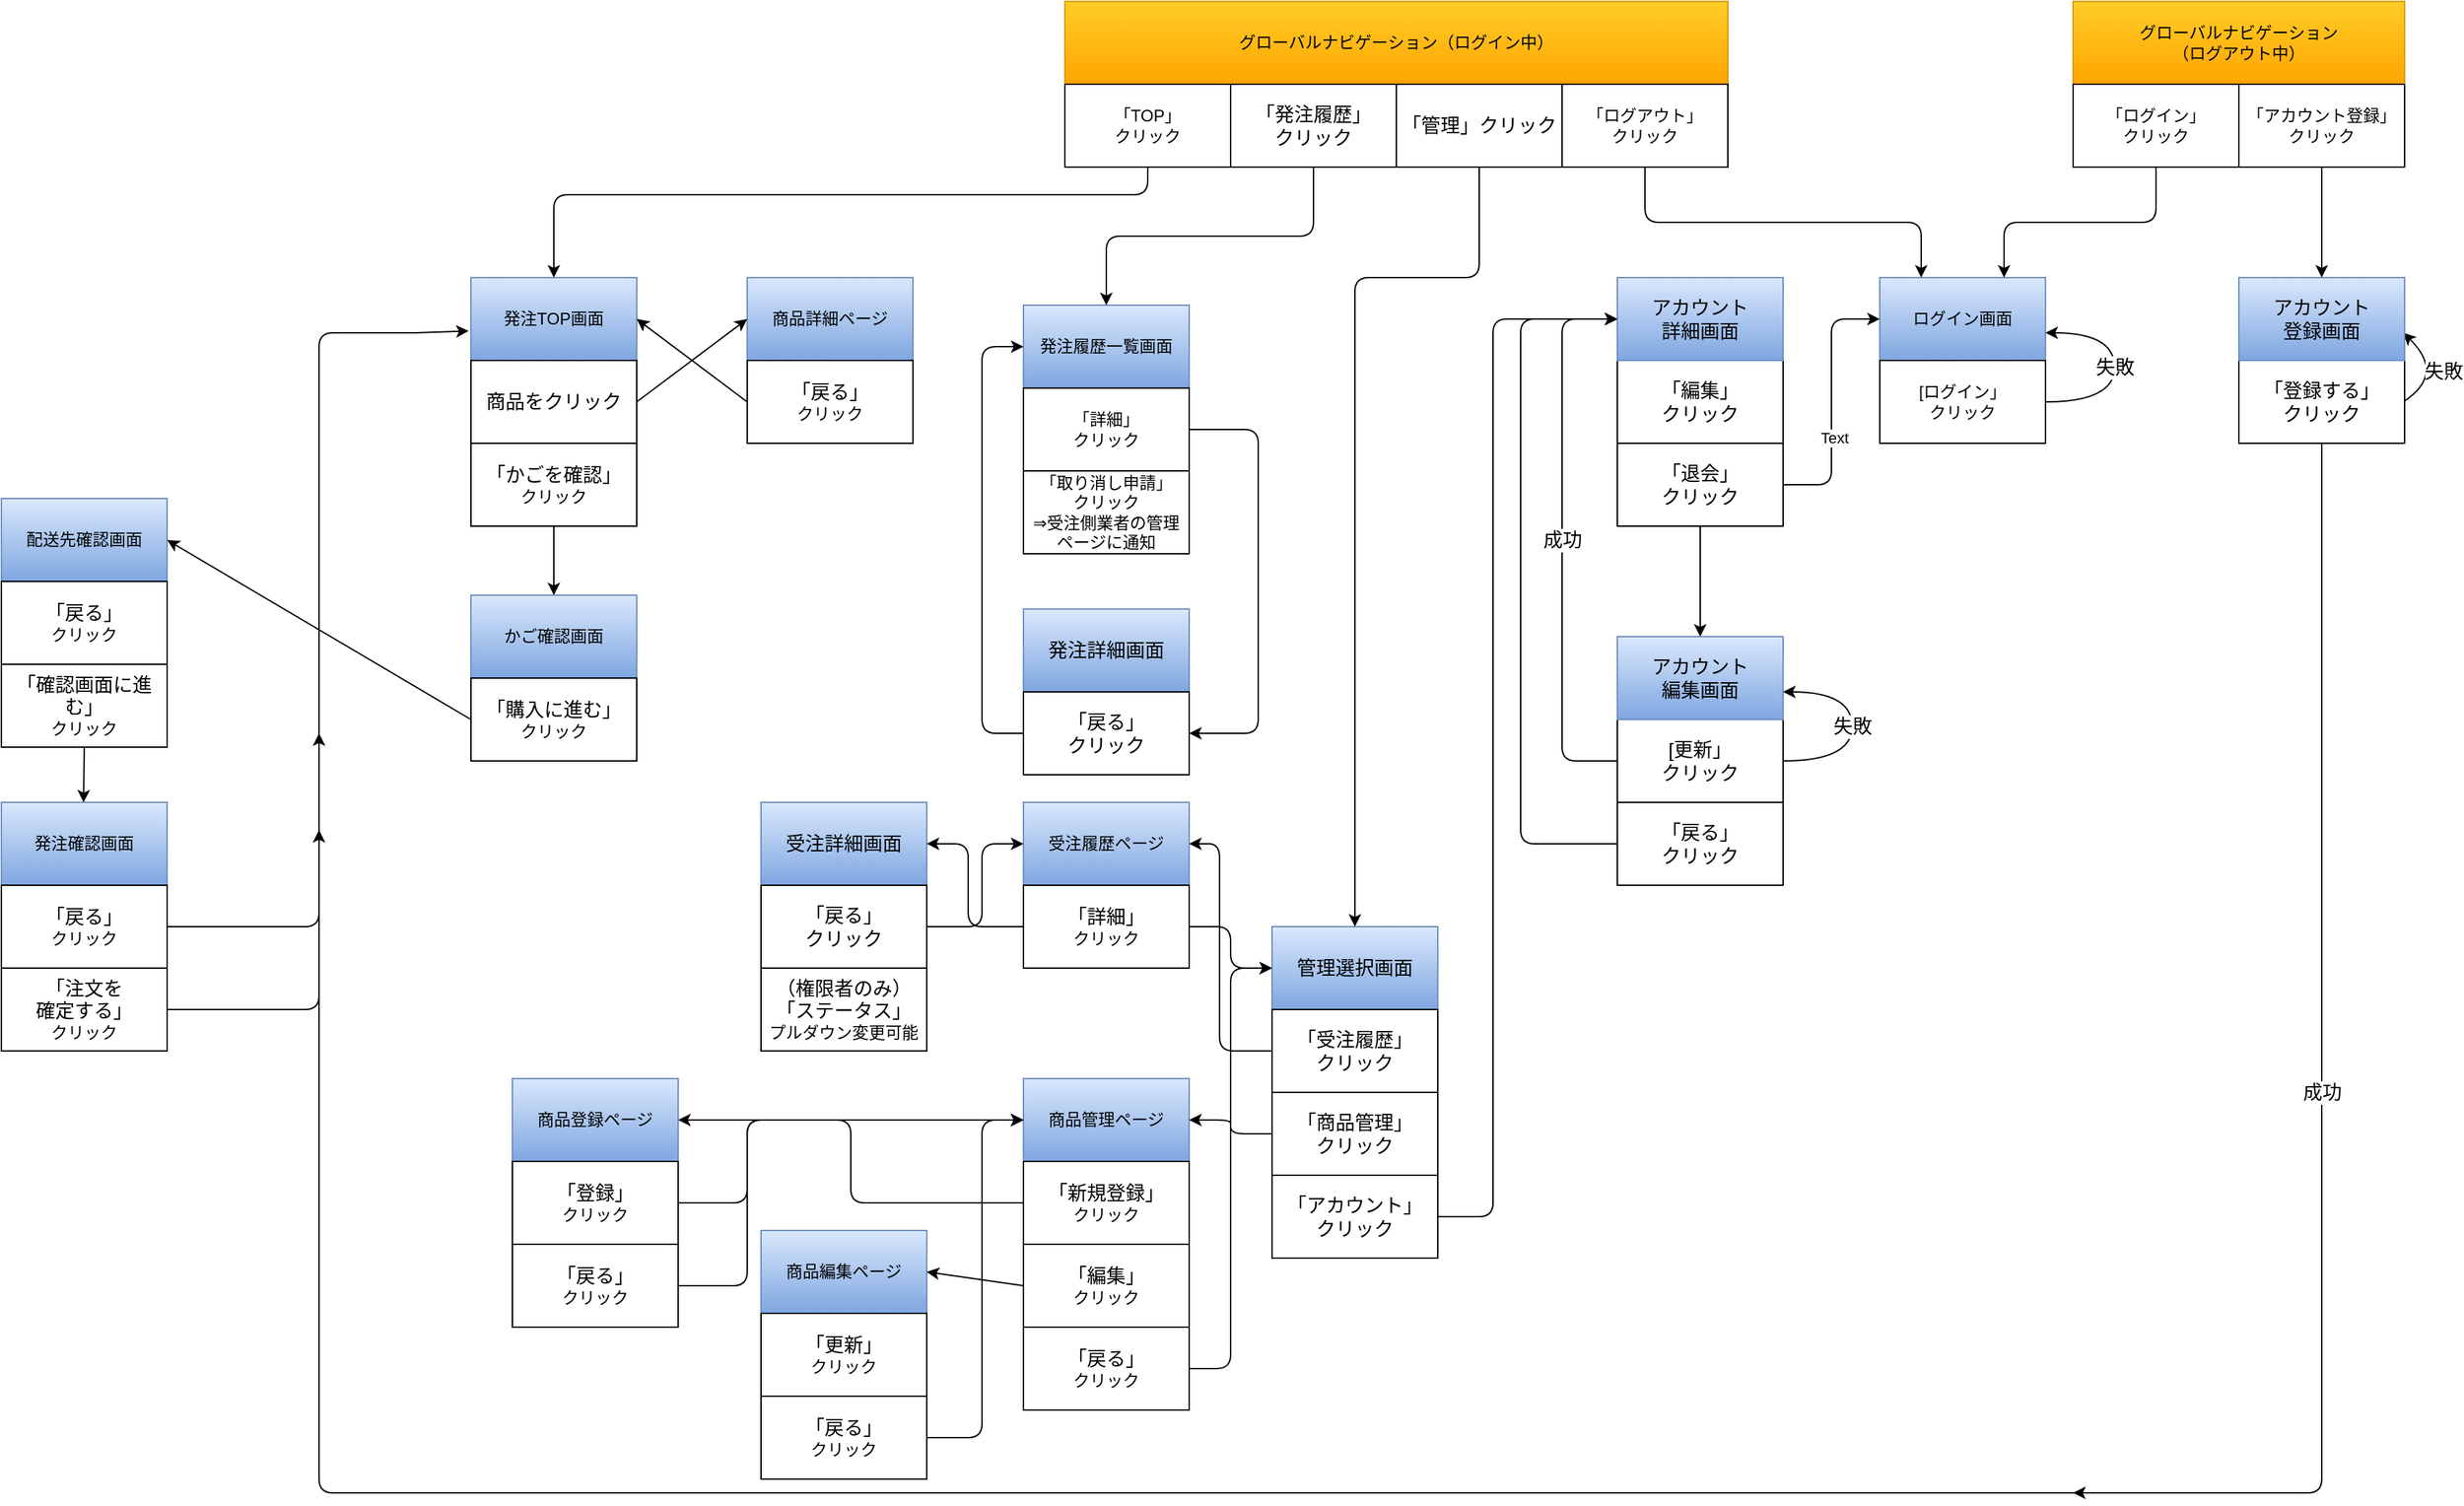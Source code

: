 <mxfile>
    <diagram id="MjmMw98HuR0RER6gY7It" name="ページ1">
        <mxGraphModel dx="1882" dy="430" grid="1" gridSize="10" guides="1" tooltips="1" connect="1" arrows="1" fold="1" page="1" pageScale="1" pageWidth="1169" pageHeight="827" background="none" math="0" shadow="0">
            <root>
                <mxCell id="0"/>
                <mxCell id="1" parent="0"/>
                <mxCell id="83" value="" style="edgeStyle=elbowEdgeStyle;elbow=horizontal;endArrow=none;html=1;fontSize=14;startArrow=none;" parent="1" edge="1">
                    <mxGeometry width="50" height="50" relative="1" as="geometry">
                        <mxPoint x="910" y="1120" as="sourcePoint"/>
                        <mxPoint x="-320" y="280" as="targetPoint"/>
                        <Array as="points">
                            <mxPoint x="-390" y="740"/>
                            <mxPoint x="-400" y="290"/>
                            <mxPoint x="-390" y="500"/>
                        </Array>
                    </mxGeometry>
                </mxCell>
                <mxCell id="2" value="グローバルナビゲーション（ログイン中）" style="rounded=0;whiteSpace=wrap;html=1;fillColor=#ffcd28;strokeColor=#d79b00;gradientColor=#ffa500;" parent="1" vertex="1">
                    <mxGeometry x="150" y="40" width="480" height="60" as="geometry"/>
                </mxCell>
                <mxCell id="3" value="「TOP」&lt;br&gt;クリック" style="rounded=0;whiteSpace=wrap;html=1;" parent="1" vertex="1">
                    <mxGeometry x="150" y="100" width="120" height="60" as="geometry"/>
                </mxCell>
                <mxCell id="6" value="「ログアウト」&lt;br&gt;クリック" style="rounded=0;whiteSpace=wrap;html=1;" parent="1" vertex="1">
                    <mxGeometry x="510" y="100" width="120" height="60" as="geometry"/>
                </mxCell>
                <mxCell id="7" value="グローバルナビゲーション&lt;br&gt;（ログアウト中）" style="rounded=0;whiteSpace=wrap;html=1;fillColor=#ffcd28;gradientColor=#ffa500;strokeColor=#d79b00;" parent="1" vertex="1">
                    <mxGeometry x="880" y="40" width="240" height="60" as="geometry"/>
                </mxCell>
                <mxCell id="8" value="「アカウント登録」&lt;br&gt;クリック" style="rounded=0;whiteSpace=wrap;html=1;" parent="1" vertex="1">
                    <mxGeometry x="1000" y="100" width="120" height="60" as="geometry"/>
                </mxCell>
                <mxCell id="9" value="「ログイン」&lt;br&gt;クリック" style="rounded=0;whiteSpace=wrap;html=1;" parent="1" vertex="1">
                    <mxGeometry x="880" y="100" width="120" height="60" as="geometry"/>
                </mxCell>
                <mxCell id="11" value="発注TOP画面" style="rounded=0;whiteSpace=wrap;html=1;fillColor=#dae8fc;gradientColor=#7ea6e0;strokeColor=#6c8ebf;" parent="1" vertex="1">
                    <mxGeometry x="-280" y="240" width="120" height="60" as="geometry"/>
                </mxCell>
                <mxCell id="12" value="&lt;span style=&quot;font-size: 14px&quot;&gt;商品をクリック&lt;/span&gt;" style="rounded=0;whiteSpace=wrap;html=1;" parent="1" vertex="1">
                    <mxGeometry x="-280" y="300" width="120" height="60" as="geometry"/>
                </mxCell>
                <mxCell id="15" value="ログイン画面" style="rounded=0;whiteSpace=wrap;html=1;fillColor=#dae8fc;gradientColor=#7ea6e0;strokeColor=#6c8ebf;" parent="1" vertex="1">
                    <mxGeometry x="740" y="240" width="120" height="60" as="geometry"/>
                </mxCell>
                <mxCell id="16" value="[ログイン」&lt;br&gt;クリック" style="rounded=0;whiteSpace=wrap;html=1;" parent="1" vertex="1">
                    <mxGeometry x="740" y="300" width="120" height="60" as="geometry"/>
                </mxCell>
                <mxCell id="18" value="" style="edgeStyle=elbowEdgeStyle;elbow=vertical;endArrow=classic;html=1;entryX=0.75;entryY=0;entryDx=0;entryDy=0;exitX=0.5;exitY=1;exitDx=0;exitDy=0;" parent="1" source="9" target="15" edge="1">
                    <mxGeometry width="50" height="50" relative="1" as="geometry">
                        <mxPoint x="780" y="390" as="sourcePoint"/>
                        <mxPoint x="830" y="340" as="targetPoint"/>
                    </mxGeometry>
                </mxCell>
                <mxCell id="21" value="" style="edgeStyle=elbowEdgeStyle;elbow=vertical;endArrow=classic;html=1;entryX=0.25;entryY=0;entryDx=0;entryDy=0;exitX=0.5;exitY=1;exitDx=0;exitDy=0;" parent="1" source="6" target="15" edge="1">
                    <mxGeometry width="50" height="50" relative="1" as="geometry">
                        <mxPoint x="780" y="390" as="sourcePoint"/>
                        <mxPoint x="830" y="340" as="targetPoint"/>
                    </mxGeometry>
                </mxCell>
                <mxCell id="22" value="&lt;font style=&quot;font-size: 14px&quot;&gt;失敗&lt;/font&gt;" style="curved=1;endArrow=classic;html=1;" parent="1" edge="1">
                    <mxGeometry width="50" height="50" relative="1" as="geometry">
                        <mxPoint x="670" y="590" as="sourcePoint"/>
                        <mxPoint x="670" y="540" as="targetPoint"/>
                        <Array as="points">
                            <mxPoint x="720" y="590"/>
                            <mxPoint x="720" y="540"/>
                            <mxPoint x="670" y="540"/>
                        </Array>
                    </mxGeometry>
                </mxCell>
                <mxCell id="24" value="&lt;font style=&quot;font-size: 14px&quot;&gt;失敗&lt;/font&gt;" style="curved=1;endArrow=classic;html=1;" parent="1" edge="1">
                    <mxGeometry width="50" height="50" relative="1" as="geometry">
                        <mxPoint x="860" y="330" as="sourcePoint"/>
                        <mxPoint x="860" y="280" as="targetPoint"/>
                        <Array as="points">
                            <mxPoint x="910" y="330"/>
                            <mxPoint x="910" y="280"/>
                            <mxPoint x="860" y="280"/>
                        </Array>
                    </mxGeometry>
                </mxCell>
                <mxCell id="25" value="&lt;font style=&quot;font-size: 14px&quot;&gt;失敗&lt;/font&gt;" style="curved=1;endArrow=classic;html=1;" parent="1" edge="1">
                    <mxGeometry width="50" height="50" relative="1" as="geometry">
                        <mxPoint x="1119" y="330" as="sourcePoint"/>
                        <mxPoint x="1119" y="280" as="targetPoint"/>
                        <Array as="points">
                            <mxPoint x="1150" y="310"/>
                            <mxPoint x="1119" y="280"/>
                        </Array>
                    </mxGeometry>
                </mxCell>
                <mxCell id="26" value="「登録する」&lt;br&gt;クリック" style="rounded=0;whiteSpace=wrap;html=1;fontSize=14;" parent="1" vertex="1">
                    <mxGeometry x="1000" y="300" width="120" height="60" as="geometry"/>
                </mxCell>
                <mxCell id="27" value="アカウント&lt;br&gt;登録画面" style="rounded=0;whiteSpace=wrap;html=1;fontSize=14;fillColor=#dae8fc;gradientColor=#7ea6e0;strokeColor=#6c8ebf;" parent="1" vertex="1">
                    <mxGeometry x="1000" y="240" width="120" height="60" as="geometry"/>
                </mxCell>
                <mxCell id="29" value="" style="endArrow=classic;html=1;fontSize=14;exitX=0.5;exitY=1;exitDx=0;exitDy=0;entryX=0.5;entryY=0;entryDx=0;entryDy=0;" parent="1" source="8" target="27" edge="1">
                    <mxGeometry width="50" height="50" relative="1" as="geometry">
                        <mxPoint x="990" y="380" as="sourcePoint"/>
                        <mxPoint x="1040" y="330" as="targetPoint"/>
                    </mxGeometry>
                </mxCell>
                <mxCell id="34" value="成功" style="edgeStyle=elbowEdgeStyle;elbow=horizontal;endArrow=classic;html=1;fontSize=14;exitX=0.5;exitY=1;exitDx=0;exitDy=0;" parent="1" source="26" edge="1">
                    <mxGeometry width="50" height="50" relative="1" as="geometry">
                        <mxPoint x="850" y="580" as="sourcePoint"/>
                        <mxPoint x="880" y="1120" as="targetPoint"/>
                        <Array as="points">
                            <mxPoint x="1060" y="830"/>
                            <mxPoint x="1060" y="720"/>
                        </Array>
                    </mxGeometry>
                </mxCell>
                <mxCell id="36" value="「編集」&lt;br&gt;クリック" style="rounded=0;whiteSpace=wrap;html=1;fontSize=14;" parent="1" vertex="1">
                    <mxGeometry x="550" y="300" width="120" height="60" as="geometry"/>
                </mxCell>
                <mxCell id="37" value="アカウント&lt;br&gt;詳細画面" style="rounded=0;whiteSpace=wrap;html=1;fontSize=14;fillColor=#dae8fc;strokeColor=#6c8ebf;gradientColor=#7ea6e0;" parent="1" vertex="1">
                    <mxGeometry x="550" y="240" width="120" height="60" as="geometry"/>
                </mxCell>
                <mxCell id="38" value="[更新」&lt;br&gt;クリック" style="rounded=0;whiteSpace=wrap;html=1;fontSize=14;" parent="1" vertex="1">
                    <mxGeometry x="550" y="560" width="120" height="60" as="geometry"/>
                </mxCell>
                <mxCell id="39" value="アカウント&lt;br&gt;編集画面" style="rounded=0;whiteSpace=wrap;html=1;fontSize=14;fillColor=#dae8fc;gradientColor=#7ea6e0;strokeColor=#6c8ebf;" parent="1" vertex="1">
                    <mxGeometry x="550" y="500" width="120" height="60" as="geometry"/>
                </mxCell>
                <mxCell id="40" value="「戻る」&lt;br&gt;クリック" style="rounded=0;whiteSpace=wrap;html=1;fontSize=14;" parent="1" vertex="1">
                    <mxGeometry x="550" y="620" width="120" height="60" as="geometry"/>
                </mxCell>
                <mxCell id="41" value="" style="endArrow=classic;html=1;fontSize=14;exitX=0.5;exitY=1;exitDx=0;exitDy=0;entryX=0.5;entryY=0;entryDx=0;entryDy=0;" parent="1" source="mN-mmOCK-x9OEGZpuf1X-58" target="39" edge="1">
                    <mxGeometry width="50" height="50" relative="1" as="geometry">
                        <mxPoint x="610" y="440" as="sourcePoint"/>
                        <mxPoint x="660" y="370" as="targetPoint"/>
                    </mxGeometry>
                </mxCell>
                <mxCell id="43" value="" style="edgeStyle=elbowEdgeStyle;elbow=horizontal;endArrow=classic;html=1;fontSize=14;exitX=0;exitY=0.5;exitDx=0;exitDy=0;entryX=0;entryY=0.5;entryDx=0;entryDy=0;" parent="1" source="40" target="37" edge="1">
                    <mxGeometry width="50" height="50" relative="1" as="geometry">
                        <mxPoint x="610" y="340" as="sourcePoint"/>
                        <mxPoint x="660" y="290" as="targetPoint"/>
                        <Array as="points">
                            <mxPoint x="480" y="420"/>
                        </Array>
                    </mxGeometry>
                </mxCell>
                <mxCell id="44" value="成功" style="edgeStyle=elbowEdgeStyle;elbow=horizontal;endArrow=classic;html=1;fontSize=14;entryX=0;entryY=0.5;entryDx=0;entryDy=0;exitX=0;exitY=0.5;exitDx=0;exitDy=0;" parent="1" source="38" target="37" edge="1">
                    <mxGeometry width="50" height="50" relative="1" as="geometry">
                        <mxPoint x="610" y="340" as="sourcePoint"/>
                        <mxPoint x="660" y="290" as="targetPoint"/>
                        <Array as="points">
                            <mxPoint x="510" y="390"/>
                        </Array>
                    </mxGeometry>
                </mxCell>
                <mxCell id="mN-mmOCK-x9OEGZpuf1X-46" value="発注詳細画面" style="rounded=0;whiteSpace=wrap;html=1;fontSize=14;fillColor=#dae8fc;gradientColor=#7ea6e0;strokeColor=#6c8ebf;" parent="1" vertex="1">
                    <mxGeometry x="120" y="480" width="120" height="60" as="geometry"/>
                </mxCell>
                <mxCell id="mN-mmOCK-x9OEGZpuf1X-47" value="「戻る」&lt;br&gt;クリック" style="rounded=0;whiteSpace=wrap;html=1;fontSize=14;" parent="1" vertex="1">
                    <mxGeometry x="120" y="540" width="120" height="60" as="geometry"/>
                </mxCell>
                <mxCell id="mN-mmOCK-x9OEGZpuf1X-53" value="管理選択画面" style="rounded=0;whiteSpace=wrap;html=1;fontSize=14;fillColor=#dae8fc;gradientColor=#7ea6e0;strokeColor=#6c8ebf;" parent="1" vertex="1">
                    <mxGeometry x="300" y="710" width="120" height="60" as="geometry"/>
                </mxCell>
                <mxCell id="mN-mmOCK-x9OEGZpuf1X-58" value="「退会」&lt;br&gt;クリック" style="rounded=0;whiteSpace=wrap;html=1;fontSize=14;" parent="1" vertex="1">
                    <mxGeometry x="550" y="360" width="120" height="60" as="geometry"/>
                </mxCell>
                <mxCell id="mN-mmOCK-x9OEGZpuf1X-59" value="" style="edgeStyle=elbowEdgeStyle;elbow=horizontal;endArrow=classic;html=1;fontSize=14;entryX=0;entryY=0.5;entryDx=0;entryDy=0;exitX=1;exitY=0.5;exitDx=0;exitDy=0;" parent="1" source="mN-mmOCK-x9OEGZpuf1X-58" target="15" edge="1">
                    <mxGeometry width="50" height="50" relative="1" as="geometry">
                        <mxPoint x="710" y="460" as="sourcePoint"/>
                        <mxPoint x="760" y="410" as="targetPoint"/>
                    </mxGeometry>
                </mxCell>
                <mxCell id="56" value="Text" style="edgeLabel;html=1;align=center;verticalAlign=middle;resizable=0;points=[];" parent="mN-mmOCK-x9OEGZpuf1X-59" vertex="1" connectable="0">
                    <mxGeometry x="-0.267" y="-2" relative="1" as="geometry">
                        <mxPoint as="offset"/>
                    </mxGeometry>
                </mxCell>
                <mxCell id="mN-mmOCK-x9OEGZpuf1X-61" value="「管理」クリック" style="rounded=0;whiteSpace=wrap;html=1;fontSize=14;" parent="1" vertex="1">
                    <mxGeometry x="390" y="100" width="120" height="60" as="geometry"/>
                </mxCell>
                <mxCell id="mN-mmOCK-x9OEGZpuf1X-68" value="" style="edgeStyle=elbowEdgeStyle;elbow=vertical;endArrow=classic;html=1;fontSize=14;entryX=0.5;entryY=0;entryDx=0;entryDy=0;exitX=0.5;exitY=1;exitDx=0;exitDy=0;" parent="1" source="mN-mmOCK-x9OEGZpuf1X-61" target="mN-mmOCK-x9OEGZpuf1X-53" edge="1">
                    <mxGeometry width="50" height="50" relative="1" as="geometry">
                        <mxPoint x="90" y="450" as="sourcePoint"/>
                        <mxPoint x="140" y="400" as="targetPoint"/>
                        <Array as="points">
                            <mxPoint x="420" y="240"/>
                        </Array>
                    </mxGeometry>
                </mxCell>
                <mxCell id="mN-mmOCK-x9OEGZpuf1X-69" value="" style="edgeStyle=elbowEdgeStyle;elbow=vertical;endArrow=classic;html=1;fontSize=14;entryX=0.5;entryY=0;entryDx=0;entryDy=0;exitX=0.5;exitY=1;exitDx=0;exitDy=0;startArrow=none;" parent="1" source="3" target="11" edge="1">
                    <mxGeometry width="50" height="50" relative="1" as="geometry">
                        <mxPoint x="300" y="160" as="sourcePoint"/>
                        <mxPoint x="230" y="240" as="targetPoint"/>
                        <Array as="points">
                            <mxPoint x="50" y="180"/>
                        </Array>
                    </mxGeometry>
                </mxCell>
                <mxCell id="50" value="発注履歴一覧画面" style="rounded=0;whiteSpace=wrap;html=1;fillColor=#dae8fc;gradientColor=#7ea6e0;strokeColor=#6c8ebf;" parent="1" vertex="1">
                    <mxGeometry x="120" y="260" width="120" height="60" as="geometry"/>
                </mxCell>
                <mxCell id="53" value="「詳細」&lt;br&gt;クリック" style="rounded=0;whiteSpace=wrap;html=1;" parent="1" vertex="1">
                    <mxGeometry x="120" y="320" width="120" height="60" as="geometry"/>
                </mxCell>
                <mxCell id="58" value="「商品管理」&lt;br&gt;クリック" style="rounded=0;whiteSpace=wrap;html=1;fontSize=14;" parent="1" vertex="1">
                    <mxGeometry x="300" y="830" width="120" height="60" as="geometry"/>
                </mxCell>
                <mxCell id="59" value="「アカウント」&lt;br&gt;クリック" style="rounded=0;whiteSpace=wrap;html=1;fontSize=14;" parent="1" vertex="1">
                    <mxGeometry x="300" y="890" width="120" height="60" as="geometry"/>
                </mxCell>
                <mxCell id="60" value="" style="edgeStyle=elbowEdgeStyle;elbow=horizontal;endArrow=classic;html=1;exitX=1;exitY=0.5;exitDx=0;exitDy=0;entryX=0;entryY=0.5;entryDx=0;entryDy=0;" parent="1" source="59" target="37" edge="1">
                    <mxGeometry width="50" height="50" relative="1" as="geometry">
                        <mxPoint x="440" y="460" as="sourcePoint"/>
                        <mxPoint x="490" y="410" as="targetPoint"/>
                        <Array as="points">
                            <mxPoint x="460" y="390"/>
                        </Array>
                    </mxGeometry>
                </mxCell>
                <mxCell id="61" value="「受注履歴」&lt;br&gt;クリック" style="rounded=0;whiteSpace=wrap;html=1;fontSize=14;" parent="1" vertex="1">
                    <mxGeometry x="300" y="770" width="120" height="60" as="geometry"/>
                </mxCell>
                <mxCell id="63" value="&lt;span style=&quot;font-size: 14px&quot;&gt;「かごを確認」&lt;br&gt;&lt;/span&gt;クリック" style="rounded=0;whiteSpace=wrap;html=1;" parent="1" vertex="1">
                    <mxGeometry x="-280" y="360" width="120" height="60" as="geometry"/>
                </mxCell>
                <mxCell id="64" value="発注確認画面" style="rounded=0;whiteSpace=wrap;html=1;fillColor=#dae8fc;gradientColor=#7ea6e0;strokeColor=#6c8ebf;" parent="1" vertex="1">
                    <mxGeometry x="-620" y="620" width="120" height="60" as="geometry"/>
                </mxCell>
                <mxCell id="72" value="" style="endArrow=classic;html=1;exitX=0.5;exitY=1;exitDx=0;exitDy=0;" parent="1" source="63" edge="1">
                    <mxGeometry width="50" height="50" relative="1" as="geometry">
                        <mxPoint x="-220.5" y="530" as="sourcePoint"/>
                        <mxPoint x="-220" y="470" as="targetPoint"/>
                    </mxGeometry>
                </mxCell>
                <mxCell id="73" value="" style="edgeStyle=segmentEdgeStyle;endArrow=classic;html=1;exitX=1;exitY=0.5;exitDx=0;exitDy=0;" parent="1" edge="1" source="65">
                    <mxGeometry width="50" height="50" relative="1" as="geometry">
                        <mxPoint x="-280" y="780" as="sourcePoint"/>
                        <mxPoint x="-390" y="640" as="targetPoint"/>
                    </mxGeometry>
                </mxCell>
                <mxCell id="mN-mmOCK-x9OEGZpuf1X-60" value="「発注履歴」&lt;br&gt;クリック" style="rounded=0;whiteSpace=wrap;html=1;fontSize=14;" parent="1" vertex="1">
                    <mxGeometry x="270" y="100" width="120" height="60" as="geometry"/>
                </mxCell>
                <mxCell id="75" value="" style="edgeStyle=elbowEdgeStyle;elbow=vertical;endArrow=classic;html=1;fontSize=14;entryX=0.5;entryY=0;entryDx=0;entryDy=0;exitX=0.5;exitY=1;exitDx=0;exitDy=0;startArrow=none;" parent="1" source="mN-mmOCK-x9OEGZpuf1X-60" target="50" edge="1">
                    <mxGeometry width="50" height="50" relative="1" as="geometry">
                        <mxPoint x="220" y="170" as="sourcePoint"/>
                        <mxPoint x="-210" y="250" as="targetPoint"/>
                        <Array as="points">
                            <mxPoint x="150" y="210"/>
                        </Array>
                    </mxGeometry>
                </mxCell>
                <mxCell id="76" value="商品詳細ページ" style="rounded=0;whiteSpace=wrap;html=1;fillColor=#dae8fc;gradientColor=#7ea6e0;strokeColor=#6c8ebf;" parent="1" vertex="1">
                    <mxGeometry x="-80" y="240" width="120" height="60" as="geometry"/>
                </mxCell>
                <mxCell id="77" value="&lt;span style=&quot;font-size: 14px&quot;&gt;「戻る」&lt;br&gt;&lt;/span&gt;クリック" style="rounded=0;whiteSpace=wrap;html=1;" parent="1" vertex="1">
                    <mxGeometry x="-80" y="300" width="120" height="60" as="geometry"/>
                </mxCell>
                <mxCell id="79" value="" style="endArrow=classic;html=1;exitX=1;exitY=0.5;exitDx=0;exitDy=0;" parent="1" source="12" edge="1">
                    <mxGeometry width="50" height="50" relative="1" as="geometry">
                        <mxPoint x="-100" y="550" as="sourcePoint"/>
                        <mxPoint x="-80" y="270" as="targetPoint"/>
                    </mxGeometry>
                </mxCell>
                <mxCell id="80" value="" style="endArrow=classic;html=1;exitX=0;exitY=0.5;exitDx=0;exitDy=0;entryX=1;entryY=0.5;entryDx=0;entryDy=0;" parent="1" source="77" target="11" edge="1">
                    <mxGeometry width="50" height="50" relative="1" as="geometry">
                        <mxPoint x="-150" y="280" as="sourcePoint"/>
                        <mxPoint x="-70" y="280" as="targetPoint"/>
                    </mxGeometry>
                </mxCell>
                <mxCell id="81" value="&lt;span style=&quot;font-size: 14px&quot;&gt;「戻る」&lt;br&gt;&lt;/span&gt;クリック" style="rounded=0;whiteSpace=wrap;html=1;" parent="1" vertex="1">
                    <mxGeometry x="-620" y="680" width="120" height="60" as="geometry"/>
                </mxCell>
                <mxCell id="65" value="&lt;span style=&quot;font-size: 14px&quot;&gt;「注文を&lt;br&gt;確定する」&lt;br&gt;&lt;/span&gt;クリック" style="rounded=0;whiteSpace=wrap;html=1;" parent="1" vertex="1">
                    <mxGeometry x="-620" y="740" width="120" height="60" as="geometry"/>
                </mxCell>
                <mxCell id="84" value="「取り消し申請」&lt;br&gt;クリック&lt;br&gt;⇒受注側業者の管理ページに通知" style="rounded=0;whiteSpace=wrap;html=1;" parent="1" vertex="1">
                    <mxGeometry x="120" y="380" width="120" height="60" as="geometry"/>
                </mxCell>
                <mxCell id="86" value="" style="edgeStyle=elbowEdgeStyle;elbow=vertical;endArrow=classic;html=1;entryX=1;entryY=0.5;entryDx=0;entryDy=0;exitX=1;exitY=0.5;exitDx=0;exitDy=0;" parent="1" source="53" target="mN-mmOCK-x9OEGZpuf1X-47" edge="1">
                    <mxGeometry width="50" height="50" relative="1" as="geometry">
                        <mxPoint x="50" y="530" as="sourcePoint"/>
                        <mxPoint x="100" y="480" as="targetPoint"/>
                        <Array as="points">
                            <mxPoint x="290" y="460"/>
                        </Array>
                    </mxGeometry>
                </mxCell>
                <mxCell id="87" value="" style="edgeStyle=elbowEdgeStyle;elbow=vertical;endArrow=classic;html=1;entryX=0;entryY=0.5;entryDx=0;entryDy=0;exitX=0;exitY=0.5;exitDx=0;exitDy=0;" parent="1" source="mN-mmOCK-x9OEGZpuf1X-47" target="50" edge="1">
                    <mxGeometry width="50" height="50" relative="1" as="geometry">
                        <mxPoint x="40" y="380" as="sourcePoint"/>
                        <mxPoint x="40" y="600" as="targetPoint"/>
                        <Array as="points">
                            <mxPoint x="90" y="490"/>
                        </Array>
                    </mxGeometry>
                </mxCell>
                <mxCell id="88" value="受注履歴ページ" style="rounded=0;whiteSpace=wrap;html=1;fillColor=#dae8fc;gradientColor=#7ea6e0;strokeColor=#6c8ebf;" parent="1" vertex="1">
                    <mxGeometry x="120" y="620" width="120" height="60" as="geometry"/>
                </mxCell>
                <mxCell id="89" value="&lt;span style=&quot;font-size: 14px&quot;&gt;（権限者のみ）「ステータス」&lt;br&gt;&lt;/span&gt;プルダウン変更可能" style="rounded=0;whiteSpace=wrap;html=1;" parent="1" vertex="1">
                    <mxGeometry x="-70" y="740" width="120" height="60" as="geometry"/>
                </mxCell>
                <mxCell id="90" value="商品管理ページ" style="rounded=0;whiteSpace=wrap;html=1;fillColor=#dae8fc;gradientColor=#7ea6e0;strokeColor=#6c8ebf;" parent="1" vertex="1">
                    <mxGeometry x="120" y="820" width="120" height="60" as="geometry"/>
                </mxCell>
                <mxCell id="91" value="&lt;span style=&quot;font-size: 14px&quot;&gt;「編集」&lt;br&gt;&lt;/span&gt;クリック" style="rounded=0;whiteSpace=wrap;html=1;" parent="1" vertex="1">
                    <mxGeometry x="120" y="940" width="120" height="60" as="geometry"/>
                </mxCell>
                <mxCell id="93" value="" style="edgeStyle=elbowEdgeStyle;elbow=horizontal;endArrow=classic;html=1;exitX=0;exitY=0.5;exitDx=0;exitDy=0;entryX=1;entryY=0.5;entryDx=0;entryDy=0;" parent="1" source="61" target="88" edge="1">
                    <mxGeometry width="50" height="50" relative="1" as="geometry">
                        <mxPoint x="291" y="800" as="sourcePoint"/>
                        <mxPoint x="231" y="650" as="targetPoint"/>
                        <Array as="points">
                            <mxPoint x="262" y="680"/>
                        </Array>
                    </mxGeometry>
                </mxCell>
                <mxCell id="94" value="" style="edgeStyle=elbowEdgeStyle;elbow=horizontal;endArrow=classic;html=1;entryX=1;entryY=0.5;entryDx=0;entryDy=0;exitX=0;exitY=0.5;exitDx=0;exitDy=0;" parent="1" source="58" target="90" edge="1">
                    <mxGeometry width="50" height="50" relative="1" as="geometry">
                        <mxPoint x="10" y="930" as="sourcePoint"/>
                        <mxPoint x="60" y="880" as="targetPoint"/>
                    </mxGeometry>
                </mxCell>
                <mxCell id="95" value="&lt;span style=&quot;font-size: 14px&quot;&gt;「詳細」&lt;br&gt;&lt;/span&gt;クリック" style="rounded=0;whiteSpace=wrap;html=1;" parent="1" vertex="1">
                    <mxGeometry x="120" y="680" width="120" height="60" as="geometry"/>
                </mxCell>
                <mxCell id="96" value="&lt;span style=&quot;font-size: 14px&quot;&gt;「戻る」&lt;br&gt;&lt;/span&gt;クリック" style="rounded=0;whiteSpace=wrap;html=1;" parent="1" vertex="1">
                    <mxGeometry x="120" y="1000" width="120" height="60" as="geometry"/>
                </mxCell>
                <mxCell id="98" value="" style="edgeStyle=elbowEdgeStyle;elbow=horizontal;endArrow=classic;html=1;exitX=1;exitY=0.5;exitDx=0;exitDy=0;entryX=0;entryY=0.5;entryDx=0;entryDy=0;" parent="1" source="95" target="mN-mmOCK-x9OEGZpuf1X-53" edge="1">
                    <mxGeometry width="50" height="50" relative="1" as="geometry">
                        <mxPoint x="330" y="930" as="sourcePoint"/>
                        <mxPoint x="380" y="880" as="targetPoint"/>
                    </mxGeometry>
                </mxCell>
                <mxCell id="99" value="" style="edgeStyle=elbowEdgeStyle;elbow=horizontal;endArrow=classic;html=1;entryX=0;entryY=0.5;entryDx=0;entryDy=0;exitX=1;exitY=0.5;exitDx=0;exitDy=0;" parent="1" source="96" target="mN-mmOCK-x9OEGZpuf1X-53" edge="1">
                    <mxGeometry width="50" height="50" relative="1" as="geometry">
                        <mxPoint x="240" y="1000" as="sourcePoint"/>
                        <mxPoint x="380" y="880" as="targetPoint"/>
                    </mxGeometry>
                </mxCell>
                <mxCell id="100" value="商品編集ページ" style="rounded=0;whiteSpace=wrap;html=1;fillColor=#dae8fc;gradientColor=#7ea6e0;strokeColor=#6c8ebf;" parent="1" vertex="1">
                    <mxGeometry x="-70" y="930" width="120" height="60" as="geometry"/>
                </mxCell>
                <mxCell id="101" value="&lt;span style=&quot;font-size: 14px&quot;&gt;「更新」&lt;br&gt;&lt;/span&gt;クリック" style="rounded=0;whiteSpace=wrap;html=1;" parent="1" vertex="1">
                    <mxGeometry x="-70" y="990" width="120" height="60" as="geometry"/>
                </mxCell>
                <mxCell id="102" value="&lt;span style=&quot;font-size: 14px&quot;&gt;「戻る」&lt;br&gt;&lt;/span&gt;クリック" style="rounded=0;whiteSpace=wrap;html=1;" parent="1" vertex="1">
                    <mxGeometry x="-70" y="1050" width="120" height="60" as="geometry"/>
                </mxCell>
                <mxCell id="104" value="" style="edgeStyle=elbowEdgeStyle;elbow=horizontal;endArrow=classic;html=1;exitX=1;exitY=0.5;exitDx=0;exitDy=0;entryX=0;entryY=0.5;entryDx=0;entryDy=0;" parent="1" source="102" target="90" edge="1">
                    <mxGeometry width="50" height="50" relative="1" as="geometry">
                        <mxPoint x="330" y="930" as="sourcePoint"/>
                        <mxPoint x="380" y="880" as="targetPoint"/>
                        <Array as="points">
                            <mxPoint x="90" y="920"/>
                        </Array>
                    </mxGeometry>
                </mxCell>
                <mxCell id="105" value="受注詳細画面" style="rounded=0;whiteSpace=wrap;html=1;fontSize=14;fillColor=#dae8fc;gradientColor=#7ea6e0;strokeColor=#6c8ebf;" parent="1" vertex="1">
                    <mxGeometry x="-70" y="620" width="120" height="60" as="geometry"/>
                </mxCell>
                <mxCell id="106" value="「戻る」&lt;br&gt;クリック" style="rounded=0;whiteSpace=wrap;html=1;fontSize=14;" parent="1" vertex="1">
                    <mxGeometry x="-70" y="680" width="120" height="60" as="geometry"/>
                </mxCell>
                <mxCell id="107" value="" style="edgeStyle=elbowEdgeStyle;elbow=horizontal;endArrow=classic;html=1;exitX=1;exitY=0.5;exitDx=0;exitDy=0;entryX=0;entryY=0.5;entryDx=0;entryDy=0;" parent="1" source="106" edge="1">
                    <mxGeometry width="50" height="50" relative="1" as="geometry">
                        <mxPoint x="30" y="770" as="sourcePoint"/>
                        <mxPoint x="120" y="650" as="targetPoint"/>
                        <Array as="points">
                            <mxPoint x="90" y="720"/>
                        </Array>
                    </mxGeometry>
                </mxCell>
                <mxCell id="109" value="" style="edgeStyle=elbowEdgeStyle;elbow=horizontal;endArrow=classic;html=1;entryX=1;entryY=0.5;entryDx=0;entryDy=0;exitX=0;exitY=0.5;exitDx=0;exitDy=0;" parent="1" source="95" target="105" edge="1">
                    <mxGeometry width="50" height="50" relative="1" as="geometry">
                        <mxPoint x="-40" y="850" as="sourcePoint"/>
                        <mxPoint x="10" y="800" as="targetPoint"/>
                        <Array as="points">
                            <mxPoint x="80" y="710"/>
                        </Array>
                    </mxGeometry>
                </mxCell>
                <mxCell id="110" value="&lt;span style=&quot;font-size: 14px&quot;&gt;「新規登録」&lt;br&gt;&lt;/span&gt;クリック" style="rounded=0;whiteSpace=wrap;html=1;" parent="1" vertex="1">
                    <mxGeometry x="120" y="880" width="120" height="60" as="geometry"/>
                </mxCell>
                <mxCell id="111" value="商品登録ページ" style="rounded=0;whiteSpace=wrap;html=1;fillColor=#dae8fc;gradientColor=#7ea6e0;strokeColor=#6c8ebf;" parent="1" vertex="1">
                    <mxGeometry x="-250" y="820" width="120" height="60" as="geometry"/>
                </mxCell>
                <mxCell id="112" value="&lt;span style=&quot;font-size: 14px&quot;&gt;「戻る」&lt;br&gt;&lt;/span&gt;クリック" style="rounded=0;whiteSpace=wrap;html=1;" parent="1" vertex="1">
                    <mxGeometry x="-250" y="940" width="120" height="60" as="geometry"/>
                </mxCell>
                <mxCell id="113" value="&lt;span style=&quot;font-size: 14px&quot;&gt;「登録」&lt;br&gt;&lt;/span&gt;クリック" style="rounded=0;whiteSpace=wrap;html=1;" parent="1" vertex="1">
                    <mxGeometry x="-250" y="880" width="120" height="60" as="geometry"/>
                </mxCell>
                <mxCell id="114" value="" style="edgeStyle=elbowEdgeStyle;elbow=vertical;endArrow=classic;html=1;entryX=1;entryY=0.5;entryDx=0;entryDy=0;exitX=0;exitY=0.5;exitDx=0;exitDy=0;" parent="1" source="110" target="111" edge="1">
                    <mxGeometry width="50" height="50" relative="1" as="geometry">
                        <mxPoint x="100" y="919" as="sourcePoint"/>
                        <mxPoint x="10" y="900" as="targetPoint"/>
                    </mxGeometry>
                </mxCell>
                <mxCell id="115" value="" style="edgeStyle=elbowEdgeStyle;elbow=horizontal;endArrow=classic;html=1;exitX=1;exitY=0.5;exitDx=0;exitDy=0;" parent="1" source="112" edge="1">
                    <mxGeometry width="50" height="50" relative="1" as="geometry">
                        <mxPoint x="-40" y="950" as="sourcePoint"/>
                        <mxPoint x="120" y="850" as="targetPoint"/>
                        <Array as="points">
                            <mxPoint x="-80" y="920"/>
                        </Array>
                    </mxGeometry>
                </mxCell>
                <mxCell id="116" value="" style="edgeStyle=elbowEdgeStyle;elbow=horizontal;endArrow=classic;html=1;exitX=1;exitY=0.5;exitDx=0;exitDy=0;entryX=0;entryY=0.5;entryDx=0;entryDy=0;" parent="1" source="113" target="90" edge="1">
                    <mxGeometry width="50" height="50" relative="1" as="geometry">
                        <mxPoint x="-120" y="980" as="sourcePoint"/>
                        <mxPoint x="130" y="860" as="targetPoint"/>
                        <Array as="points">
                            <mxPoint x="-80" y="880"/>
                        </Array>
                    </mxGeometry>
                </mxCell>
                <mxCell id="117" value="" style="endArrow=classic;html=1;entryX=1;entryY=0.5;entryDx=0;entryDy=0;exitX=0;exitY=0.5;exitDx=0;exitDy=0;" parent="1" source="91" target="100" edge="1">
                    <mxGeometry width="50" height="50" relative="1" as="geometry">
                        <mxPoint x="10" y="950" as="sourcePoint"/>
                        <mxPoint x="60" y="900" as="targetPoint"/>
                    </mxGeometry>
                </mxCell>
                <mxCell id="118" value="" style="endArrow=classic;html=1;entryX=-0.014;entryY=0.644;entryDx=0;entryDy=0;entryPerimeter=0;" parent="1" target="11" edge="1">
                    <mxGeometry width="50" height="50" relative="1" as="geometry">
                        <mxPoint x="-320" y="280" as="sourcePoint"/>
                        <mxPoint x="-290" y="300" as="targetPoint"/>
                    </mxGeometry>
                </mxCell>
                <mxCell id="119" value="" style="edgeStyle=segmentEdgeStyle;endArrow=classic;html=1;exitX=1;exitY=0.5;exitDx=0;exitDy=0;" parent="1" edge="1" source="81">
                    <mxGeometry width="50" height="50" relative="1" as="geometry">
                        <mxPoint x="-280" y="710" as="sourcePoint"/>
                        <mxPoint x="-390" y="570" as="targetPoint"/>
                    </mxGeometry>
                </mxCell>
                <mxCell id="123" value="配送先確認画面" style="rounded=0;whiteSpace=wrap;html=1;fillColor=#dae8fc;gradientColor=#7ea6e0;strokeColor=#6c8ebf;" parent="1" vertex="1">
                    <mxGeometry x="-620" y="400" width="120" height="60" as="geometry"/>
                </mxCell>
                <mxCell id="124" value="&lt;span style=&quot;font-size: 14px&quot;&gt;「戻る」&lt;br&gt;&lt;/span&gt;クリック" style="rounded=0;whiteSpace=wrap;html=1;" parent="1" vertex="1">
                    <mxGeometry x="-620" y="460" width="120" height="60" as="geometry"/>
                </mxCell>
                <mxCell id="125" value="" style="endArrow=classic;html=1;" parent="1" edge="1">
                    <mxGeometry width="50" height="50" relative="1" as="geometry">
                        <mxPoint x="-560" y="580" as="sourcePoint"/>
                        <mxPoint x="-560.5" y="620" as="targetPoint"/>
                    </mxGeometry>
                </mxCell>
                <mxCell id="126" value="かご確認画面" style="rounded=0;whiteSpace=wrap;html=1;fillColor=#dae8fc;gradientColor=#7ea6e0;strokeColor=#6c8ebf;" vertex="1" parent="1">
                    <mxGeometry x="-280" y="470" width="120" height="60" as="geometry"/>
                </mxCell>
                <mxCell id="127" value="&lt;span style=&quot;font-size: 14px&quot;&gt;「購入に進む」&lt;br&gt;&lt;/span&gt;クリック" style="rounded=0;whiteSpace=wrap;html=1;" vertex="1" parent="1">
                    <mxGeometry x="-280" y="530" width="120" height="60" as="geometry"/>
                </mxCell>
                <mxCell id="129" value="" style="endArrow=classic;html=1;entryX=1;entryY=0.5;entryDx=0;entryDy=0;exitX=0;exitY=0.5;exitDx=0;exitDy=0;" edge="1" parent="1" source="127" target="123">
                    <mxGeometry width="50" height="50" relative="1" as="geometry">
                        <mxPoint x="-420" y="650" as="sourcePoint"/>
                        <mxPoint x="-370" y="600" as="targetPoint"/>
                    </mxGeometry>
                </mxCell>
                <mxCell id="130" value="&lt;span style=&quot;font-size: 14px&quot;&gt;「確認画面に進む」&lt;br&gt;&lt;/span&gt;クリック" style="rounded=0;whiteSpace=wrap;html=1;" vertex="1" parent="1">
                    <mxGeometry x="-620" y="520" width="120" height="60" as="geometry"/>
                </mxCell>
            </root>
        </mxGraphModel>
    </diagram>
</mxfile>